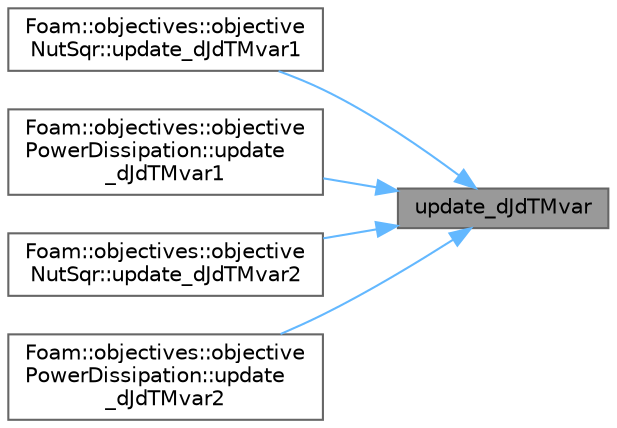 digraph "update_dJdTMvar"
{
 // LATEX_PDF_SIZE
  bgcolor="transparent";
  edge [fontname=Helvetica,fontsize=10,labelfontname=Helvetica,labelfontsize=10];
  node [fontname=Helvetica,fontsize=10,shape=box,height=0.2,width=0.4];
  rankdir="RL";
  Node1 [id="Node000001",label="update_dJdTMvar",height=0.2,width=0.4,color="gray40", fillcolor="grey60", style="filled", fontcolor="black",tooltip=" "];
  Node1 -> Node2 [id="edge1_Node000001_Node000002",dir="back",color="steelblue1",style="solid",tooltip=" "];
  Node2 [id="Node000002",label="Foam::objectives::objective\lNutSqr::update_dJdTMvar1",height=0.2,width=0.4,color="grey40", fillcolor="white", style="filled",URL="$classFoam_1_1objectives_1_1objectiveNutSqr.html#a936ecd3281c4977bdcf051e843f54dd2",tooltip=" "];
  Node1 -> Node3 [id="edge2_Node000001_Node000003",dir="back",color="steelblue1",style="solid",tooltip=" "];
  Node3 [id="Node000003",label="Foam::objectives::objective\lPowerDissipation::update\l_dJdTMvar1",height=0.2,width=0.4,color="grey40", fillcolor="white", style="filled",URL="$classFoam_1_1objectives_1_1objectivePowerDissipation.html#a936ecd3281c4977bdcf051e843f54dd2",tooltip=" "];
  Node1 -> Node4 [id="edge3_Node000001_Node000004",dir="back",color="steelblue1",style="solid",tooltip=" "];
  Node4 [id="Node000004",label="Foam::objectives::objective\lNutSqr::update_dJdTMvar2",height=0.2,width=0.4,color="grey40", fillcolor="white", style="filled",URL="$classFoam_1_1objectives_1_1objectiveNutSqr.html#a509d182bfc7245146c07a003c7ae8c8b",tooltip=" "];
  Node1 -> Node5 [id="edge4_Node000001_Node000005",dir="back",color="steelblue1",style="solid",tooltip=" "];
  Node5 [id="Node000005",label="Foam::objectives::objective\lPowerDissipation::update\l_dJdTMvar2",height=0.2,width=0.4,color="grey40", fillcolor="white", style="filled",URL="$classFoam_1_1objectives_1_1objectivePowerDissipation.html#a509d182bfc7245146c07a003c7ae8c8b",tooltip=" "];
}
